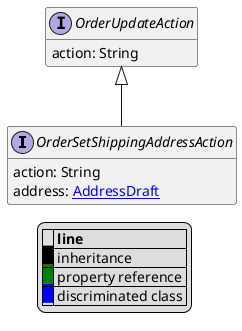 @startuml

hide empty fields
hide empty methods
legend
|= |= line |
|<back:black>   </back>| inheritance |
|<back:green>   </back>| property reference |
|<back:blue>   </back>| discriminated class |
endlegend
interface OrderSetShippingAddressAction [[OrderSetShippingAddressAction.svg]] extends OrderUpdateAction {
    action: String
    address: [[AddressDraft.svg AddressDraft]]
}
interface OrderUpdateAction [[OrderUpdateAction.svg]]  {
    action: String
}





@enduml
